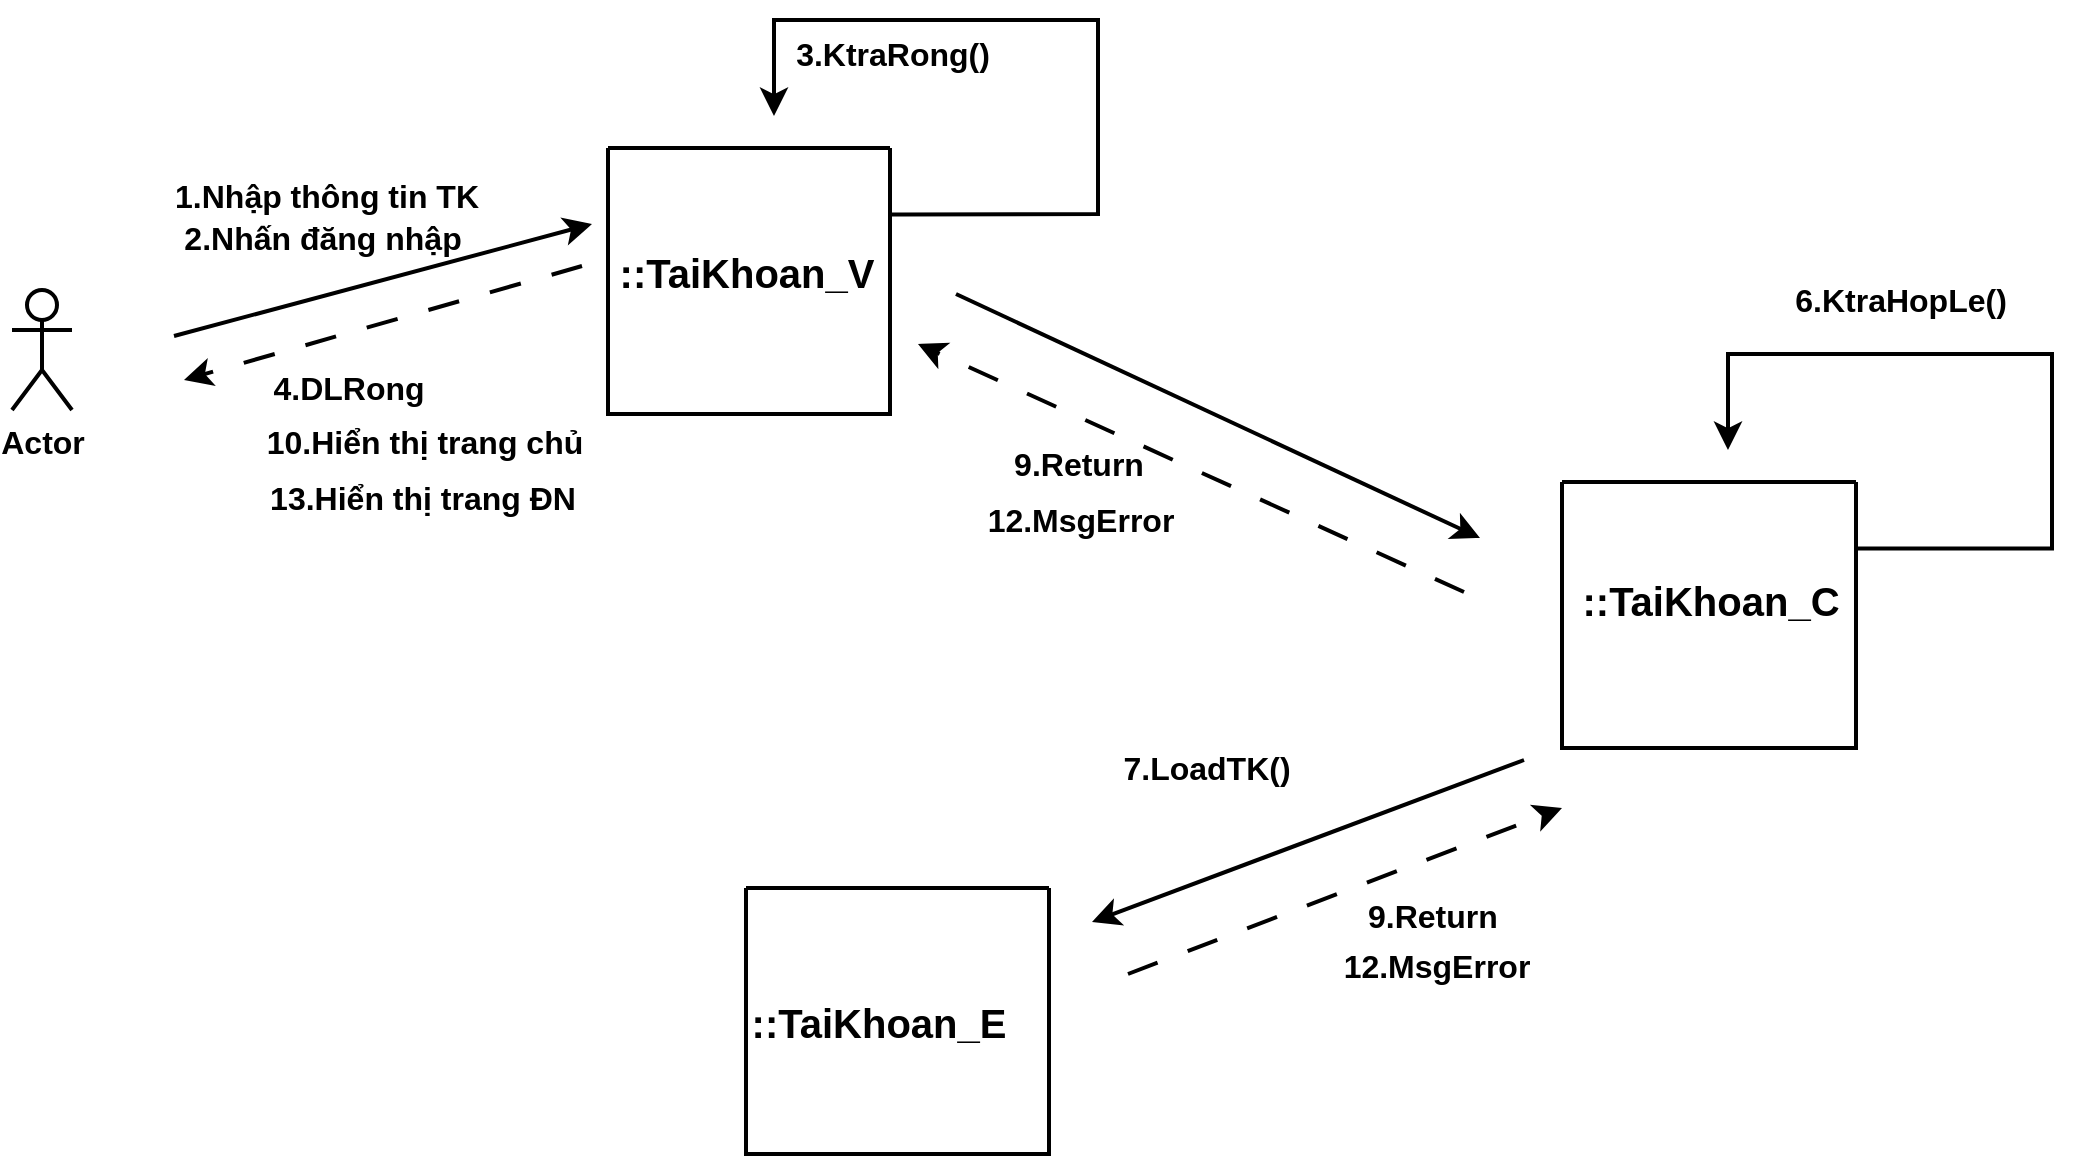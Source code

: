 <mxfile version="22.1.11" type="github">
  <diagram name="Trang-1" id="9GICFyi6PsjHS701e6oy">
    <mxGraphModel dx="1900" dy="1753" grid="0" gridSize="10" guides="1" tooltips="1" connect="1" arrows="1" fold="1" page="0" pageScale="1" pageWidth="1169" pageHeight="827" math="0" shadow="0">
      <root>
        <mxCell id="0" />
        <mxCell id="1" parent="0" />
        <mxCell id="avElhwjlvwmXn35duHSl-2" value="" style="endArrow=classic;html=1;rounded=0;fontSize=12;startSize=8;endSize=8;edgeStyle=orthogonalEdgeStyle;exitX=1;exitY=0.25;exitDx=0;exitDy=0;fontStyle=1;strokeWidth=2;" parent="1" edge="1" source="Xd-SwYWPj7nbblEK33N_-3">
          <mxGeometry width="50" height="50" relative="1" as="geometry">
            <mxPoint x="289.8" y="-761.6" as="sourcePoint" />
            <mxPoint x="146" y="-736" as="targetPoint" />
            <Array as="points">
              <mxPoint x="210" y="-687" />
              <mxPoint x="308" y="-687" />
              <mxPoint x="308" y="-784" />
              <mxPoint x="146" y="-784" />
            </Array>
          </mxGeometry>
        </mxCell>
        <mxCell id="Xd-SwYWPj7nbblEK33N_-2" value="Actor" style="shape=umlActor;verticalLabelPosition=bottom;verticalAlign=top;html=1;outlineConnect=0;fontSize=16;perimeterSpacing=0;strokeWidth=2;fontStyle=1" vertex="1" parent="1">
          <mxGeometry x="-235" y="-649" width="30" height="60" as="geometry" />
        </mxCell>
        <mxCell id="Xd-SwYWPj7nbblEK33N_-3" value="" style="swimlane;startSize=0;fontSize=20;fontStyle=1;strokeWidth=2;html=1;" vertex="1" parent="1">
          <mxGeometry x="63" y="-720" width="141" height="133" as="geometry" />
        </mxCell>
        <mxCell id="Xd-SwYWPj7nbblEK33N_-6" value="::TaiKhoan_V" style="text;html=1;align=center;verticalAlign=middle;resizable=0;points=[];autosize=1;strokeColor=none;fillColor=none;fontSize=20;fontStyle=1;strokeWidth=2;" vertex="1" parent="Xd-SwYWPj7nbblEK33N_-3">
          <mxGeometry x="-4" y="44" width="145" height="36" as="geometry" />
        </mxCell>
        <mxCell id="Xd-SwYWPj7nbblEK33N_-5" value="" style="endArrow=classic;html=1;rounded=0;fontSize=12;startSize=8;endSize=8;curved=1;fontStyle=1;strokeWidth=2;" edge="1" parent="1">
          <mxGeometry width="50" height="50" relative="1" as="geometry">
            <mxPoint x="-154" y="-626" as="sourcePoint" />
            <mxPoint x="55" y="-682" as="targetPoint" />
          </mxGeometry>
        </mxCell>
        <mxCell id="Xd-SwYWPj7nbblEK33N_-7" value="1.Nhập thông tin TK" style="text;html=1;align=center;verticalAlign=middle;resizable=0;points=[];autosize=1;strokeColor=none;fillColor=none;fontSize=16;fontStyle=1;strokeWidth=2;" vertex="1" parent="1">
          <mxGeometry x="-163" y="-712" width="170" height="31" as="geometry" />
        </mxCell>
        <mxCell id="Xd-SwYWPj7nbblEK33N_-11" value="" style="endArrow=classic;html=1;rounded=0;fontSize=12;startSize=8;endSize=8;edgeStyle=orthogonalEdgeStyle;exitX=1;exitY=0.25;exitDx=0;exitDy=0;fontStyle=1;strokeWidth=2;" edge="1" parent="1" source="Xd-SwYWPj7nbblEK33N_-12">
          <mxGeometry width="50" height="50" relative="1" as="geometry">
            <mxPoint x="766.8" y="-594.6" as="sourcePoint" />
            <mxPoint x="623" y="-569" as="targetPoint" />
            <Array as="points">
              <mxPoint x="687" y="-520" />
              <mxPoint x="785" y="-520" />
              <mxPoint x="785" y="-617" />
              <mxPoint x="623" y="-617" />
            </Array>
          </mxGeometry>
        </mxCell>
        <mxCell id="Xd-SwYWPj7nbblEK33N_-12" value="" style="swimlane;startSize=0;fontSize=20;fontStyle=1;strokeWidth=2;html=1;" vertex="1" parent="1">
          <mxGeometry x="540" y="-553" width="147" height="133" as="geometry" />
        </mxCell>
        <mxCell id="Xd-SwYWPj7nbblEK33N_-13" value="::TaiKhoan_C" style="text;html=1;align=center;verticalAlign=middle;resizable=0;points=[];autosize=1;strokeColor=none;fillColor=none;fontSize=20;fontStyle=1;strokeWidth=2;" vertex="1" parent="Xd-SwYWPj7nbblEK33N_-12">
          <mxGeometry y="41" width="147" height="36" as="geometry" />
        </mxCell>
        <mxCell id="Xd-SwYWPj7nbblEK33N_-17" value="" style="swimlane;startSize=0;fontSize=20;fontStyle=1;strokeWidth=2;html=1;" vertex="1" parent="1">
          <mxGeometry x="132" y="-350" width="151.5" height="133" as="geometry" />
        </mxCell>
        <mxCell id="Xd-SwYWPj7nbblEK33N_-16" value="::TaiKhoan_E" style="text;html=1;align=center;verticalAlign=middle;resizable=0;points=[];autosize=1;strokeColor=none;fillColor=none;fontSize=20;fontStyle=1;strokeWidth=2;" vertex="1" parent="Xd-SwYWPj7nbblEK33N_-17">
          <mxGeometry x="-7" y="48.5" width="145" height="36" as="geometry" />
        </mxCell>
        <mxCell id="Xd-SwYWPj7nbblEK33N_-18" value="2.Nhấn đăng nhập" style="text;html=1;align=center;verticalAlign=middle;resizable=0;points=[];autosize=1;strokeColor=none;fillColor=none;fontSize=16;fontStyle=1;strokeWidth=2;" vertex="1" parent="1">
          <mxGeometry x="-159" y="-691" width="157" height="31" as="geometry" />
        </mxCell>
        <mxCell id="Xd-SwYWPj7nbblEK33N_-19" value="3.KtraRong()" style="text;html=1;align=center;verticalAlign=middle;resizable=0;points=[];autosize=1;strokeColor=none;fillColor=none;fontSize=16;strokeWidth=2;fontStyle=1" vertex="1" parent="1">
          <mxGeometry x="147" y="-783" width="115" height="31" as="geometry" />
        </mxCell>
        <mxCell id="Xd-SwYWPj7nbblEK33N_-20" value="" style="endArrow=classic;html=1;rounded=0;fontSize=12;startSize=8;endSize=8;curved=1;dashed=1;dashPattern=8 8;strokeWidth=2;fontStyle=1" edge="1" parent="1">
          <mxGeometry width="50" height="50" relative="1" as="geometry">
            <mxPoint x="50" y="-661" as="sourcePoint" />
            <mxPoint x="-149" y="-604" as="targetPoint" />
          </mxGeometry>
        </mxCell>
        <mxCell id="Xd-SwYWPj7nbblEK33N_-21" value="" style="endArrow=classic;html=1;rounded=0;fontSize=12;startSize=8;endSize=8;curved=1;dashed=1;dashPattern=8 8;strokeWidth=2;fontStyle=1" edge="1" parent="1">
          <mxGeometry width="50" height="50" relative="1" as="geometry">
            <mxPoint x="491" y="-498" as="sourcePoint" />
            <mxPoint x="218" y="-622" as="targetPoint" />
          </mxGeometry>
        </mxCell>
        <mxCell id="Xd-SwYWPj7nbblEK33N_-22" value="" style="endArrow=classic;html=1;rounded=0;fontSize=12;startSize=8;endSize=8;curved=1;fontStyle=1;strokeWidth=2;" edge="1" parent="1">
          <mxGeometry width="50" height="50" relative="1" as="geometry">
            <mxPoint x="237" y="-647" as="sourcePoint" />
            <mxPoint x="499" y="-525" as="targetPoint" />
          </mxGeometry>
        </mxCell>
        <mxCell id="Xd-SwYWPj7nbblEK33N_-23" value="" style="endArrow=classic;html=1;rounded=0;fontSize=12;startSize=8;endSize=8;curved=1;fontStyle=1;strokeWidth=2;" edge="1" parent="1">
          <mxGeometry width="50" height="50" relative="1" as="geometry">
            <mxPoint x="521" y="-414" as="sourcePoint" />
            <mxPoint x="305" y="-333" as="targetPoint" />
          </mxGeometry>
        </mxCell>
        <mxCell id="Xd-SwYWPj7nbblEK33N_-25" value="" style="endArrow=classic;html=1;rounded=0;fontSize=12;startSize=8;endSize=8;curved=1;dashed=1;dashPattern=8 8;strokeWidth=2;fontStyle=1" edge="1" parent="1">
          <mxGeometry width="50" height="50" relative="1" as="geometry">
            <mxPoint x="323" y="-307" as="sourcePoint" />
            <mxPoint x="540" y="-390" as="targetPoint" />
          </mxGeometry>
        </mxCell>
        <mxCell id="Xd-SwYWPj7nbblEK33N_-26" value="6.KtraHopLe()" style="text;html=1;align=center;verticalAlign=middle;resizable=0;points=[];autosize=1;strokeColor=none;fillColor=none;fontSize=16;strokeWidth=2;fontStyle=1" vertex="1" parent="1">
          <mxGeometry x="647" y="-660" width="124" height="31" as="geometry" />
        </mxCell>
        <mxCell id="Xd-SwYWPj7nbblEK33N_-27" value="9.Return" style="text;html=1;align=center;verticalAlign=middle;resizable=0;points=[];autosize=1;strokeColor=none;fillColor=none;fontSize=16;strokeWidth=2;fontStyle=1" vertex="1" parent="1">
          <mxGeometry x="256" y="-578" width="83" height="31" as="geometry" />
        </mxCell>
        <mxCell id="Xd-SwYWPj7nbblEK33N_-28" value="12.MsgError" style="text;html=1;align=center;verticalAlign=middle;resizable=0;points=[];autosize=1;strokeColor=none;fillColor=none;fontSize=16;strokeWidth=2;fontStyle=1" vertex="1" parent="1">
          <mxGeometry x="243" y="-550" width="111" height="31" as="geometry" />
        </mxCell>
        <mxCell id="Xd-SwYWPj7nbblEK33N_-29" value="4.DLRong" style="text;html=1;align=center;verticalAlign=middle;resizable=0;points=[];autosize=1;strokeColor=none;fillColor=none;fontSize=16;strokeWidth=2;fontStyle=1" vertex="1" parent="1">
          <mxGeometry x="-114" y="-616" width="94" height="31" as="geometry" />
        </mxCell>
        <mxCell id="Xd-SwYWPj7nbblEK33N_-30" value="10.Hiển thị trang chủ" style="text;html=1;align=center;verticalAlign=middle;resizable=0;points=[];autosize=1;strokeColor=none;fillColor=none;fontSize=16;strokeWidth=2;fontStyle=1" vertex="1" parent="1">
          <mxGeometry x="-117" y="-589" width="176" height="31" as="geometry" />
        </mxCell>
        <mxCell id="Xd-SwYWPj7nbblEK33N_-31" value="13.Hiển thị trang ĐN" style="text;html=1;align=center;verticalAlign=middle;resizable=0;points=[];autosize=1;strokeColor=none;fillColor=none;fontSize=16;strokeWidth=2;fontStyle=1" vertex="1" parent="1">
          <mxGeometry x="-116" y="-561" width="171" height="31" as="geometry" />
        </mxCell>
        <UserObject label="9.Return" link="9.Return" id="Xd-SwYWPj7nbblEK33N_-32">
          <mxCell style="text;whiteSpace=wrap;html=1;fontSize=16;strokeWidth=2;fontStyle=1" vertex="1" parent="1">
            <mxGeometry x="440.5" y="-352" width="89" height="41" as="geometry" />
          </mxCell>
        </UserObject>
        <mxCell id="Xd-SwYWPj7nbblEK33N_-33" value="7.LoadTK()" style="text;html=1;align=center;verticalAlign=middle;resizable=0;points=[];autosize=1;strokeColor=none;fillColor=none;fontSize=16;strokeWidth=2;fontStyle=1" vertex="1" parent="1">
          <mxGeometry x="311" y="-426" width="102" height="31" as="geometry" />
        </mxCell>
        <mxCell id="Xd-SwYWPj7nbblEK33N_-34" value="12.MsgError" style="text;html=1;align=center;verticalAlign=middle;resizable=0;points=[];autosize=1;strokeColor=none;fillColor=none;fontSize=16;strokeWidth=2;fontStyle=1" vertex="1" parent="1">
          <mxGeometry x="421.5" y="-327" width="111" height="31" as="geometry" />
        </mxCell>
      </root>
    </mxGraphModel>
  </diagram>
</mxfile>
